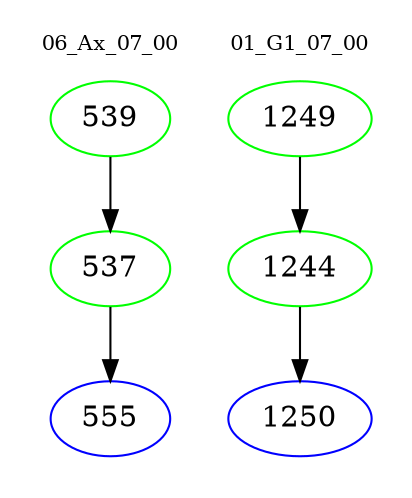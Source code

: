 digraph{
subgraph cluster_0 {
color = white
label = "06_Ax_07_00";
fontsize=10;
T0_539 [label="539", color="green"]
T0_539 -> T0_537 [color="black"]
T0_537 [label="537", color="green"]
T0_537 -> T0_555 [color="black"]
T0_555 [label="555", color="blue"]
}
subgraph cluster_1 {
color = white
label = "01_G1_07_00";
fontsize=10;
T1_1249 [label="1249", color="green"]
T1_1249 -> T1_1244 [color="black"]
T1_1244 [label="1244", color="green"]
T1_1244 -> T1_1250 [color="black"]
T1_1250 [label="1250", color="blue"]
}
}
